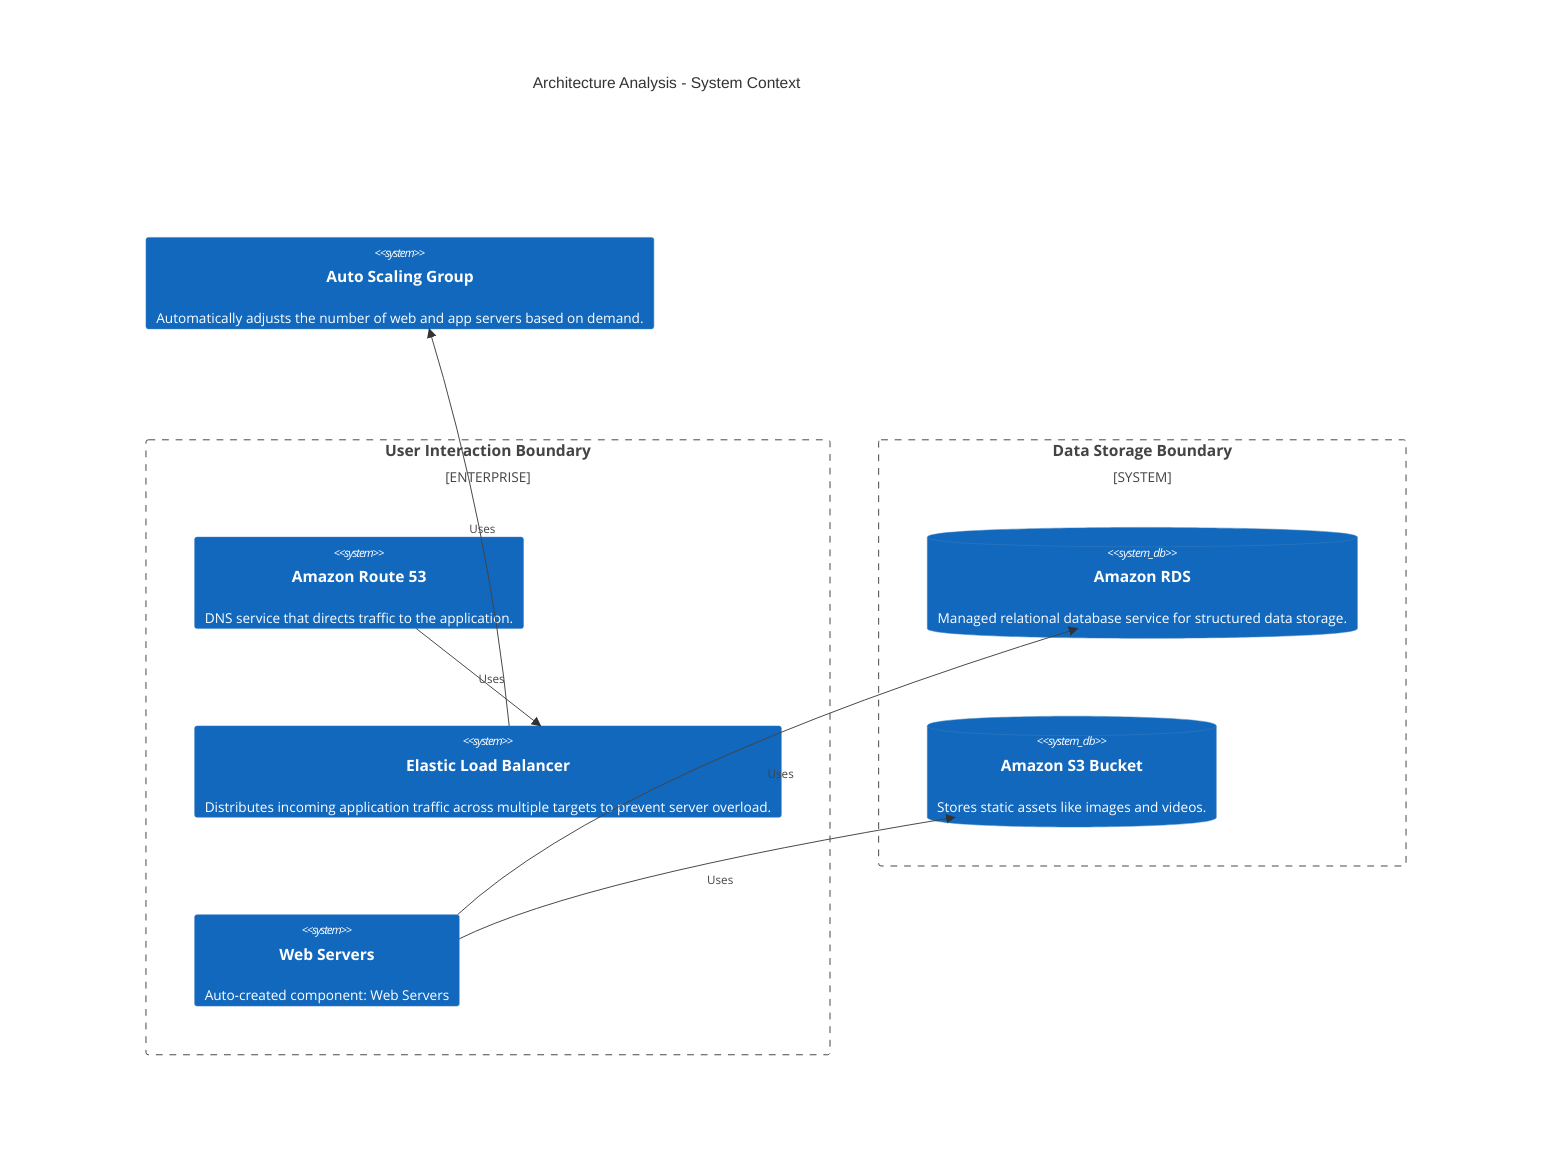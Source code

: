 C4Context
    title Architecture Analysis - System Context
    Enterprise_Boundary(tb_User_Interaction_Boundary, "User Interaction Boundary") {
        System(Amazon_Route_53, "Amazon Route 53", "DNS service that directs traffic to the application.")
        System(Elastic_Load_Balancer, "Elastic Load Balancer", "Distributes incoming application traffic across multiple targets to prevent server overload.")
        System(Web_Servers, "Web Servers", "Auto-created component: Web Servers")
    }
    System_Boundary(tb_Data_Storage_Boundary, "Data Storage Boundary") {
        SystemDb(Amazon_RDS, "Amazon RDS", "Managed relational database service for structured data storage.")
        SystemDb(Amazon_S3_Bucket, "Amazon S3 Bucket", "Stores static assets like images and videos.")
    }
    System(Auto_Scaling_Group, "Auto Scaling Group", "Automatically adjusts the number of web and app servers based on demand.")

    Rel(Amazon_Route_53, Elastic_Load_Balancer, "Uses")
    Rel(Elastic_Load_Balancer, Auto_Scaling_Group, "Uses")
    Rel(Web_Servers, Amazon_RDS, "Uses")
    Rel(Web_Servers, Amazon_S3_Bucket, "Uses")